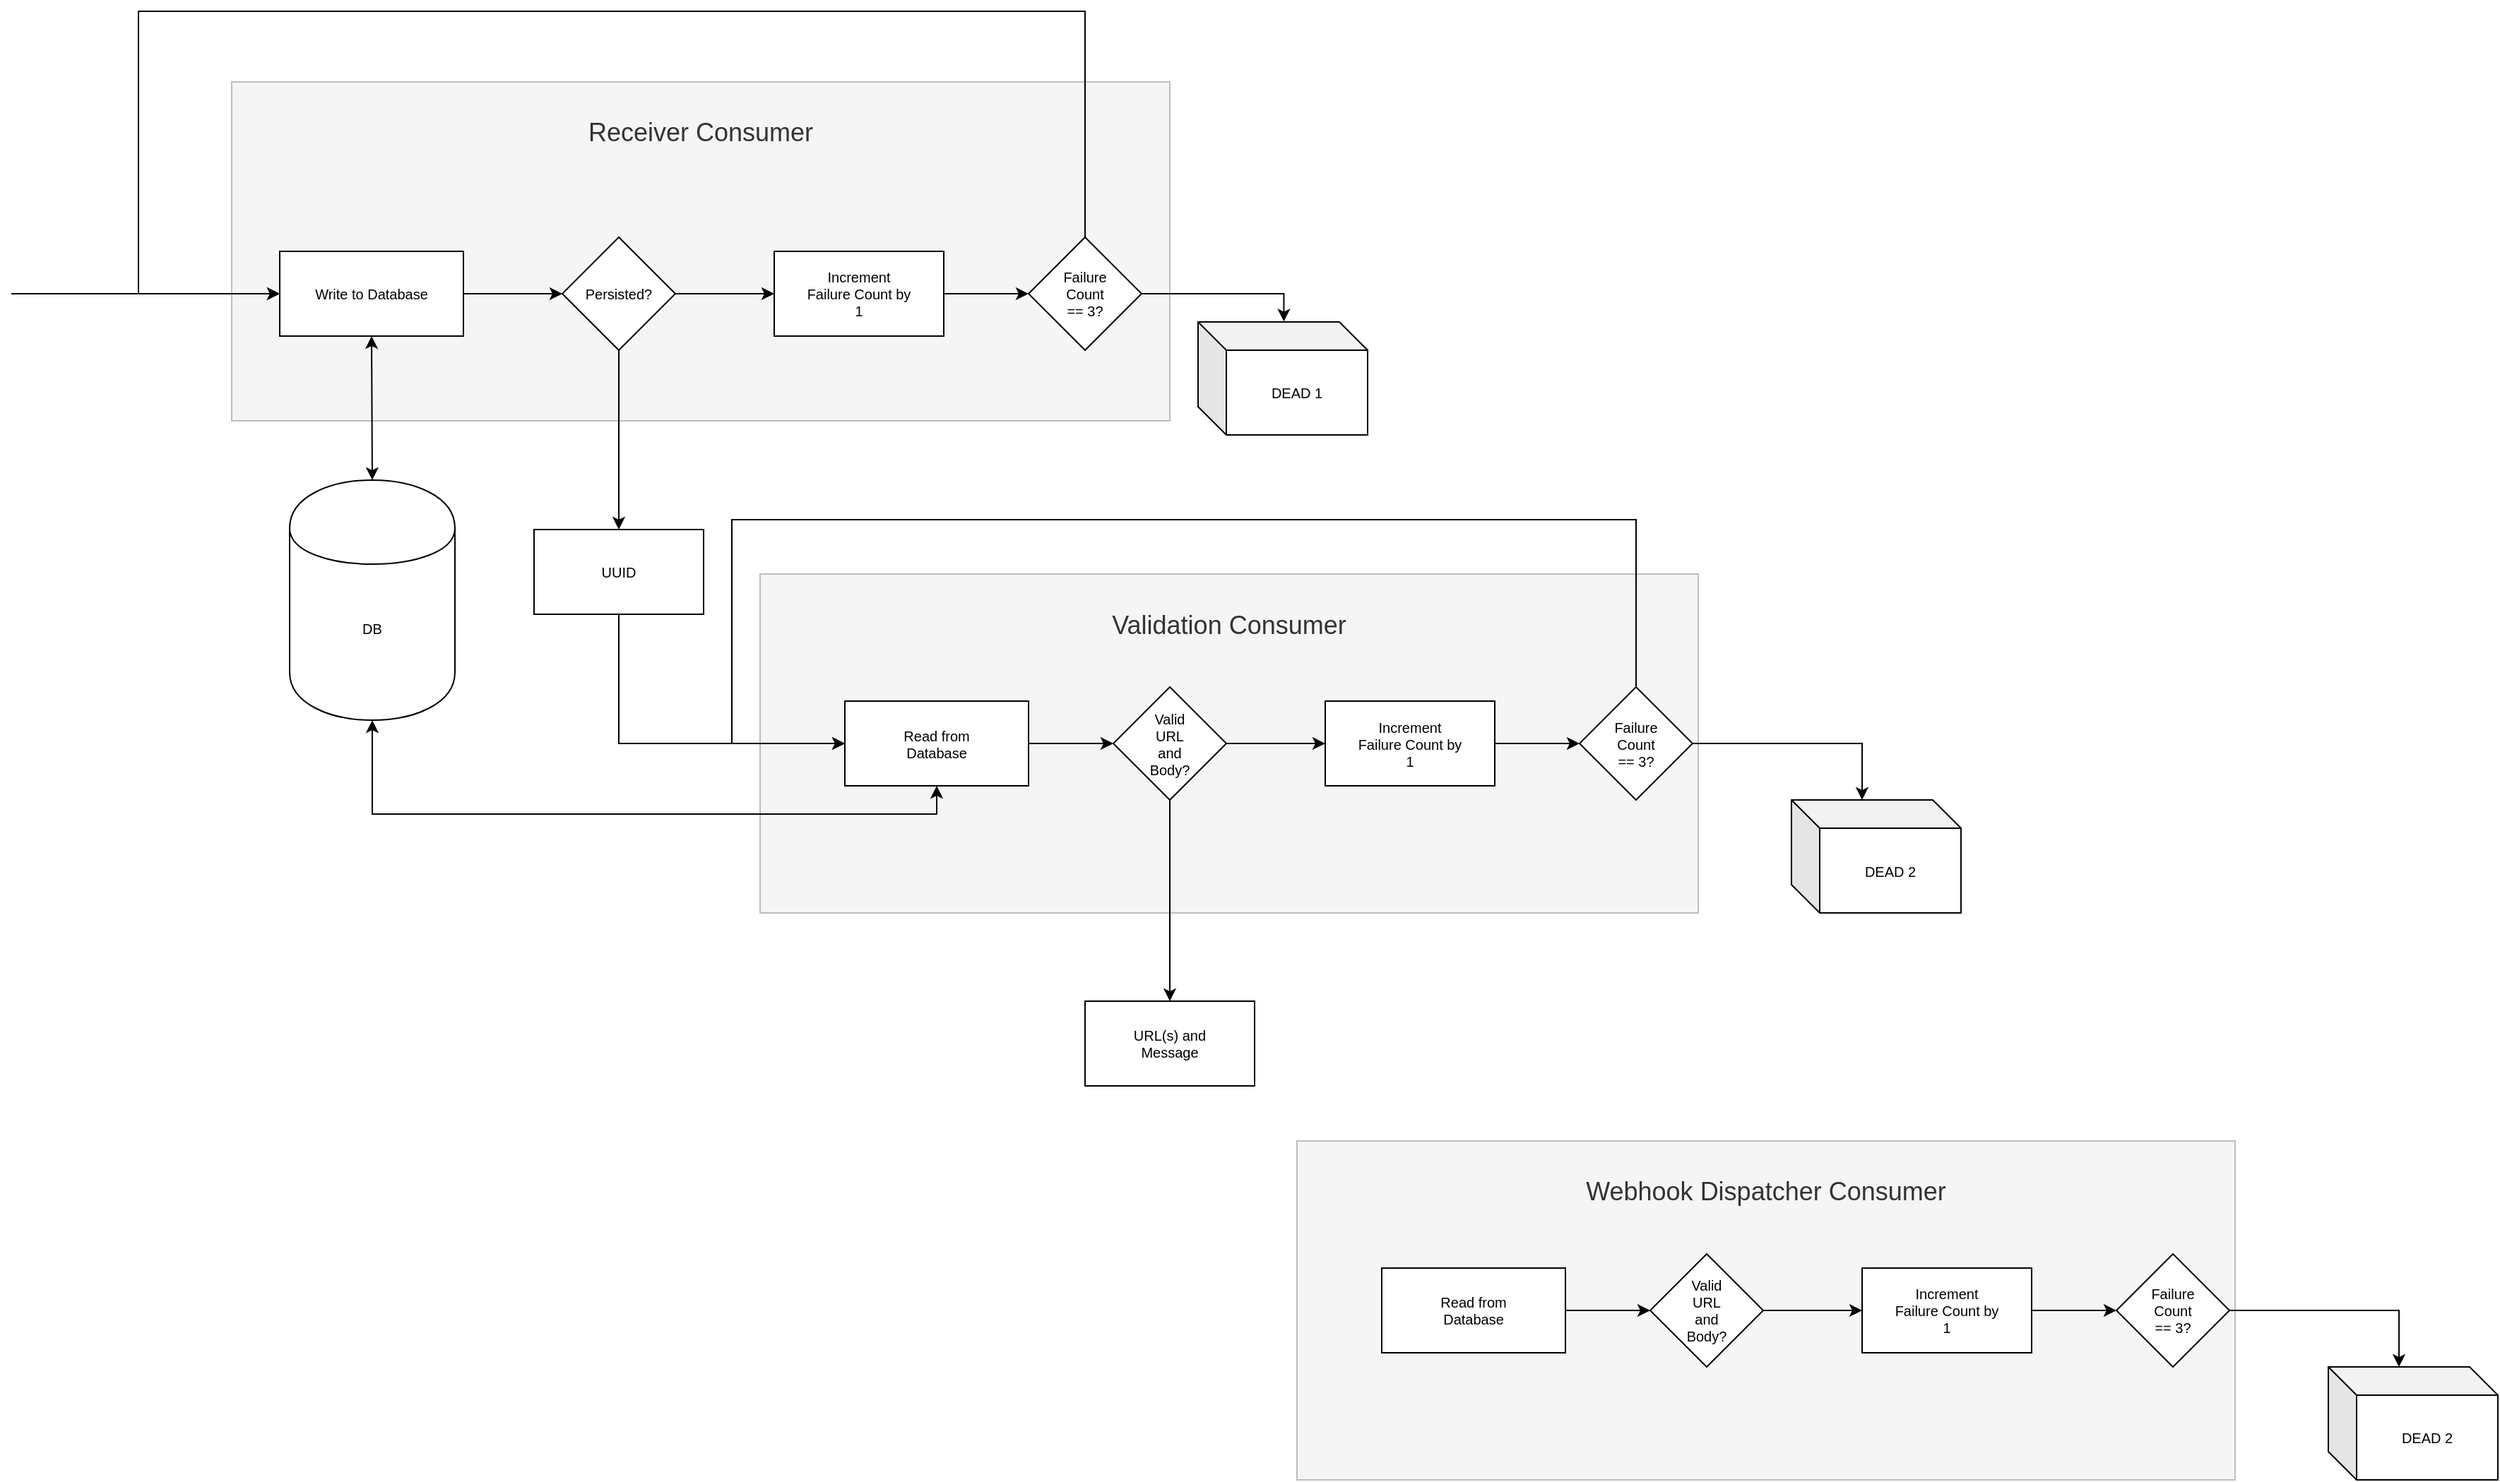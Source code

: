 <mxfile version="10.8.3" type="github"><diagram id="HG0QxTIH9UidWXxI6H0z" name="Page-1"><mxGraphModel dx="1878" dy="1985" grid="1" gridSize="10" guides="1" tooltips="1" connect="1" arrows="1" fold="1" page="1" pageScale="1" pageWidth="850" pageHeight="1100" math="0" shadow="0"><root><mxCell id="0"/><mxCell id="1" parent="0"/><mxCell id="Wyql8I2RwoClUtyMlob9-33" value="&lt;p style=&quot;text-align: right ; line-height: 130% ; font-size: 18px&quot;&gt;Validation Consumer&lt;/p&gt;" style="rounded=0;whiteSpace=wrap;html=1;fontSize=18;verticalAlign=top;fillColor=#f5f5f5;strokeColor=#BDBDBD;fontColor=#333333;" parent="1" vertex="1"><mxGeometry x="390" y="358.5" width="664" height="240" as="geometry"/></mxCell><mxCell id="Wyql8I2RwoClUtyMlob9-28" value="&lt;p style=&quot;text-align: right; line-height: 130%; font-size: 18px;&quot;&gt;Receiver Consumer&lt;/p&gt;" style="rounded=0;whiteSpace=wrap;html=1;fontSize=18;verticalAlign=top;fillColor=#f5f5f5;strokeColor=#BDBDBD;fontColor=#333333;" parent="1" vertex="1"><mxGeometry x="16" y="10" width="664" height="240" as="geometry"/></mxCell><mxCell id="Wyql8I2RwoClUtyMlob9-37" style="edgeStyle=orthogonalEdgeStyle;rounded=0;orthogonalLoop=1;jettySize=auto;html=1;exitX=0.5;exitY=1;exitDx=0;exitDy=0;entryX=0.5;entryY=1;entryDx=0;entryDy=0;fontSize=18;fontColor=#333333;startArrow=classic;startFill=1;" parent="1" source="Wyql8I2RwoClUtyMlob9-2" target="Wyql8I2RwoClUtyMlob9-35" edge="1"><mxGeometry relative="1" as="geometry"/></mxCell><mxCell id="Wyql8I2RwoClUtyMlob9-2" value="DB" style="shape=cylinder;whiteSpace=wrap;html=1;boundedLbl=1;backgroundOutline=1;fontSize=10;spacingRight=12;spacingLeft=12;spacing=12;" parent="1" vertex="1"><mxGeometry x="57" y="292" width="117" height="170" as="geometry"/></mxCell><mxCell id="Wyql8I2RwoClUtyMlob9-11" style="edgeStyle=orthogonalEdgeStyle;rounded=0;orthogonalLoop=1;jettySize=auto;html=1;exitX=1;exitY=0.5;exitDx=0;exitDy=0;fontSize=10;spacingRight=12;spacingLeft=12;spacing=12;" parent="1" source="Wyql8I2RwoClUtyMlob9-3" target="Wyql8I2RwoClUtyMlob9-10" edge="1"><mxGeometry relative="1" as="geometry"/></mxCell><mxCell id="Wyql8I2RwoClUtyMlob9-3" value="Write to Database" style="rounded=0;whiteSpace=wrap;html=1;fontSize=10;spacingRight=12;spacingLeft=12;spacing=12;" parent="1" vertex="1"><mxGeometry x="50" y="130" width="130" height="60" as="geometry"/></mxCell><mxCell id="Wyql8I2RwoClUtyMlob9-34" style="edgeStyle=orthogonalEdgeStyle;rounded=0;orthogonalLoop=1;jettySize=auto;html=1;exitX=0.5;exitY=1;exitDx=0;exitDy=0;entryX=0;entryY=0.5;entryDx=0;entryDy=0;fontSize=18;fontColor=#333333;" parent="1" source="Wyql8I2RwoClUtyMlob9-4" target="Wyql8I2RwoClUtyMlob9-35" edge="1"><mxGeometry relative="1" as="geometry"/></mxCell><mxCell id="Wyql8I2RwoClUtyMlob9-4" value="UUID" style="rounded=0;whiteSpace=wrap;html=1;fontSize=10;spacingRight=12;spacingLeft=12;spacing=12;" parent="1" vertex="1"><mxGeometry x="230" y="327" width="120" height="60" as="geometry"/></mxCell><mxCell id="Wyql8I2RwoClUtyMlob9-12" style="edgeStyle=orthogonalEdgeStyle;rounded=0;orthogonalLoop=1;jettySize=auto;html=1;exitX=0.5;exitY=1;exitDx=0;exitDy=0;fontSize=10;spacingRight=12;spacingLeft=12;spacing=12;" parent="1" source="Wyql8I2RwoClUtyMlob9-10" target="Wyql8I2RwoClUtyMlob9-4" edge="1"><mxGeometry relative="1" as="geometry"/></mxCell><mxCell id="Wyql8I2RwoClUtyMlob9-20" style="edgeStyle=orthogonalEdgeStyle;rounded=0;orthogonalLoop=1;jettySize=auto;html=1;exitX=1;exitY=0.5;exitDx=0;exitDy=0;entryX=0;entryY=0.5;entryDx=0;entryDy=0;fontSize=10;spacingRight=12;spacingLeft=12;spacing=12;" parent="1" source="Wyql8I2RwoClUtyMlob9-10" target="Wyql8I2RwoClUtyMlob9-19" edge="1"><mxGeometry relative="1" as="geometry"/></mxCell><mxCell id="Wyql8I2RwoClUtyMlob9-10" value="Persisted?" style="rhombus;whiteSpace=wrap;html=1;fontSize=10;spacingRight=12;spacingLeft=12;spacing=12;" parent="1" vertex="1"><mxGeometry x="250" y="120" width="80" height="80" as="geometry"/></mxCell><mxCell id="Wyql8I2RwoClUtyMlob9-15" value="" style="endArrow=classic;startArrow=classic;html=1;fontSize=10;spacingRight=12;spacingLeft=12;spacing=12;entryX=0.5;entryY=0;entryDx=0;entryDy=0;" parent="1" target="Wyql8I2RwoClUtyMlob9-2" edge="1"><mxGeometry width="50" height="50" relative="1" as="geometry"><mxPoint x="115" y="190" as="sourcePoint"/><mxPoint x="115" y="350" as="targetPoint"/></mxGeometry></mxCell><mxCell id="Wyql8I2RwoClUtyMlob9-22" style="edgeStyle=orthogonalEdgeStyle;rounded=0;orthogonalLoop=1;jettySize=auto;html=1;exitX=1;exitY=0.5;exitDx=0;exitDy=0;entryX=0;entryY=0.5;entryDx=0;entryDy=0;fontSize=10;spacingRight=12;spacingLeft=12;spacing=12;" parent="1" source="Wyql8I2RwoClUtyMlob9-19" target="Wyql8I2RwoClUtyMlob9-21" edge="1"><mxGeometry relative="1" as="geometry"/></mxCell><mxCell id="Wyql8I2RwoClUtyMlob9-19" value="Increment Failure Count by 1" style="rounded=0;whiteSpace=wrap;html=1;fontSize=10;spacingRight=12;spacingLeft=12;spacing=12;" parent="1" vertex="1"><mxGeometry x="400" y="130" width="120" height="60" as="geometry"/></mxCell><mxCell id="Wyql8I2RwoClUtyMlob9-24" style="edgeStyle=orthogonalEdgeStyle;rounded=0;orthogonalLoop=1;jettySize=auto;html=1;exitX=0.5;exitY=0;exitDx=0;exitDy=0;entryX=0;entryY=0.5;entryDx=0;entryDy=0;fontSize=10;spacingRight=12;spacingLeft=12;spacing=12;" parent="1" source="Wyql8I2RwoClUtyMlob9-21" target="Wyql8I2RwoClUtyMlob9-3" edge="1"><mxGeometry relative="1" as="geometry"><Array as="points"><mxPoint x="620" y="-40"/><mxPoint x="-50" y="-40"/><mxPoint x="-50" y="160"/></Array></mxGeometry></mxCell><mxCell id="Wyql8I2RwoClUtyMlob9-26" style="edgeStyle=orthogonalEdgeStyle;rounded=0;orthogonalLoop=1;jettySize=auto;html=1;exitX=1;exitY=0.5;exitDx=0;exitDy=0;entryX=0.506;entryY=-0.004;entryDx=0;entryDy=0;entryPerimeter=0;fontSize=10;spacingRight=12;spacingLeft=12;spacing=12;" parent="1" source="Wyql8I2RwoClUtyMlob9-21" target="Wyql8I2RwoClUtyMlob9-25" edge="1"><mxGeometry relative="1" as="geometry"/></mxCell><mxCell id="Wyql8I2RwoClUtyMlob9-21" value="Failure Count == 3?" style="rhombus;whiteSpace=wrap;html=1;fontSize=10;spacingRight=12;spacingLeft=12;spacing=12;" parent="1" vertex="1"><mxGeometry x="580" y="120" width="80" height="80" as="geometry"/></mxCell><mxCell id="Wyql8I2RwoClUtyMlob9-25" value="DEAD 1" style="shape=cube;whiteSpace=wrap;html=1;boundedLbl=1;backgroundOutline=1;darkOpacity=0.05;darkOpacity2=0.1;fontSize=10;spacingRight=12;spacingLeft=12;spacing=12;" parent="1" vertex="1"><mxGeometry x="700" y="180" width="120" height="80" as="geometry"/></mxCell><mxCell id="Wyql8I2RwoClUtyMlob9-29" value="" style="endArrow=classic;html=1;fontSize=10;entryX=0;entryY=0.5;entryDx=0;entryDy=0;" parent="1" target="Wyql8I2RwoClUtyMlob9-3" edge="1"><mxGeometry width="50" height="50" relative="1" as="geometry"><mxPoint x="-140" y="160" as="sourcePoint"/><mxPoint x="-90" y="110" as="targetPoint"/></mxGeometry></mxCell><mxCell id="Wyql8I2RwoClUtyMlob9-42" style="edgeStyle=orthogonalEdgeStyle;rounded=0;orthogonalLoop=1;jettySize=auto;html=1;exitX=1;exitY=0.5;exitDx=0;exitDy=0;entryX=0;entryY=0.5;entryDx=0;entryDy=0;startArrow=none;startFill=0;fontSize=18;fontColor=#333333;" parent="1" source="Wyql8I2RwoClUtyMlob9-35" target="Wyql8I2RwoClUtyMlob9-40" edge="1"><mxGeometry relative="1" as="geometry"/></mxCell><mxCell id="Wyql8I2RwoClUtyMlob9-35" value="Read from Database" style="rounded=0;whiteSpace=wrap;html=1;fontSize=10;spacingRight=12;spacingLeft=12;spacing=12;" parent="1" vertex="1"><mxGeometry x="450" y="448.5" width="130" height="60" as="geometry"/></mxCell><mxCell id="z_E8epW7gJSbPzmLfMCL-3" style="edgeStyle=orthogonalEdgeStyle;rounded=0;orthogonalLoop=1;jettySize=auto;html=1;entryX=0.5;entryY=0;entryDx=0;entryDy=0;" edge="1" parent="1" source="Wyql8I2RwoClUtyMlob9-40" target="z_E8epW7gJSbPzmLfMCL-1"><mxGeometry relative="1" as="geometry"/></mxCell><mxCell id="Wyql8I2RwoClUtyMlob9-40" value="Valid URL and Body?" style="rhombus;whiteSpace=wrap;html=1;fontSize=10;spacingRight=12;spacingLeft=12;spacing=12;" parent="1" vertex="1"><mxGeometry x="640" y="438.5" width="80" height="80" as="geometry"/></mxCell><mxCell id="Wyql8I2RwoClUtyMlob9-43" style="edgeStyle=orthogonalEdgeStyle;rounded=0;orthogonalLoop=1;jettySize=auto;html=1;exitX=1;exitY=0.5;exitDx=0;exitDy=0;entryX=0;entryY=0.5;entryDx=0;entryDy=0;fontSize=10;spacingRight=12;spacingLeft=12;spacing=12;" parent="1" source="Wyql8I2RwoClUtyMlob9-40" target="Wyql8I2RwoClUtyMlob9-45" edge="1"><mxGeometry relative="1" as="geometry"><mxPoint x="720" y="478.5" as="sourcePoint"/></mxGeometry></mxCell><mxCell id="Wyql8I2RwoClUtyMlob9-44" style="edgeStyle=orthogonalEdgeStyle;rounded=0;orthogonalLoop=1;jettySize=auto;html=1;exitX=1;exitY=0.5;exitDx=0;exitDy=0;entryX=0;entryY=0.5;entryDx=0;entryDy=0;fontSize=10;spacingRight=12;spacingLeft=12;spacing=12;" parent="1" source="Wyql8I2RwoClUtyMlob9-45" target="Wyql8I2RwoClUtyMlob9-46" edge="1"><mxGeometry relative="1" as="geometry"/></mxCell><mxCell id="Wyql8I2RwoClUtyMlob9-45" value="Increment Failure Count by 1" style="rounded=0;whiteSpace=wrap;html=1;fontSize=10;spacingRight=12;spacingLeft=12;spacing=12;" parent="1" vertex="1"><mxGeometry x="790" y="448.5" width="120" height="60" as="geometry"/></mxCell><mxCell id="Wyql8I2RwoClUtyMlob9-49" style="edgeStyle=orthogonalEdgeStyle;rounded=0;orthogonalLoop=1;jettySize=auto;html=1;exitX=1;exitY=0.5;exitDx=0;exitDy=0;entryX=0;entryY=0;entryDx=50;entryDy=0;entryPerimeter=0;startArrow=none;startFill=0;fontSize=18;fontColor=#333333;" parent="1" source="Wyql8I2RwoClUtyMlob9-46" target="Wyql8I2RwoClUtyMlob9-47" edge="1"><mxGeometry relative="1" as="geometry"/></mxCell><mxCell id="z_E8epW7gJSbPzmLfMCL-2" style="edgeStyle=orthogonalEdgeStyle;rounded=0;orthogonalLoop=1;jettySize=auto;html=1;exitX=0.5;exitY=0;exitDx=0;exitDy=0;entryX=0;entryY=0.5;entryDx=0;entryDy=0;" edge="1" parent="1" source="Wyql8I2RwoClUtyMlob9-46" target="Wyql8I2RwoClUtyMlob9-35"><mxGeometry relative="1" as="geometry"><Array as="points"><mxPoint x="1010" y="320"/><mxPoint x="370" y="320"/><mxPoint x="370" y="479"/></Array></mxGeometry></mxCell><mxCell id="Wyql8I2RwoClUtyMlob9-46" value="Failure Count == 3?" style="rhombus;whiteSpace=wrap;html=1;fontSize=10;spacingRight=12;spacingLeft=12;spacing=12;" parent="1" vertex="1"><mxGeometry x="970" y="438.5" width="80" height="80" as="geometry"/></mxCell><mxCell id="Wyql8I2RwoClUtyMlob9-47" value="DEAD 2" style="shape=cube;whiteSpace=wrap;html=1;boundedLbl=1;backgroundOutline=1;darkOpacity=0.05;darkOpacity2=0.1;fontSize=10;spacingRight=12;spacingLeft=12;spacing=12;" parent="1" vertex="1"><mxGeometry x="1120" y="518.5" width="120" height="80" as="geometry"/></mxCell><mxCell id="z_E8epW7gJSbPzmLfMCL-1" value="URL(s) and Message" style="rounded=0;whiteSpace=wrap;html=1;fontSize=10;spacingRight=12;spacingLeft=12;spacing=12;" vertex="1" parent="1"><mxGeometry x="620" y="661" width="120" height="60" as="geometry"/></mxCell><mxCell id="z_E8epW7gJSbPzmLfMCL-4" value="&lt;p style=&quot;text-align: right ; line-height: 130% ; font-size: 18px&quot;&gt;Webhook Dispatcher Consumer&lt;/p&gt;" style="rounded=0;whiteSpace=wrap;html=1;fontSize=18;verticalAlign=top;fillColor=#f5f5f5;strokeColor=#BDBDBD;fontColor=#333333;" vertex="1" parent="1"><mxGeometry x="770" y="760" width="664" height="240" as="geometry"/></mxCell><mxCell id="z_E8epW7gJSbPzmLfMCL-5" style="edgeStyle=orthogonalEdgeStyle;rounded=0;orthogonalLoop=1;jettySize=auto;html=1;exitX=1;exitY=0.5;exitDx=0;exitDy=0;entryX=0;entryY=0.5;entryDx=0;entryDy=0;startArrow=none;startFill=0;fontSize=18;fontColor=#333333;" edge="1" source="z_E8epW7gJSbPzmLfMCL-6" target="z_E8epW7gJSbPzmLfMCL-7" parent="1"><mxGeometry relative="1" as="geometry"/></mxCell><mxCell id="z_E8epW7gJSbPzmLfMCL-6" value="Read from Database" style="rounded=0;whiteSpace=wrap;html=1;fontSize=10;spacingRight=12;spacingLeft=12;spacing=12;" vertex="1" parent="1"><mxGeometry x="830" y="850" width="130" height="60" as="geometry"/></mxCell><mxCell id="z_E8epW7gJSbPzmLfMCL-7" value="Valid URL and Body?" style="rhombus;whiteSpace=wrap;html=1;fontSize=10;spacingRight=12;spacingLeft=12;spacing=12;" vertex="1" parent="1"><mxGeometry x="1020" y="840" width="80" height="80" as="geometry"/></mxCell><mxCell id="z_E8epW7gJSbPzmLfMCL-8" style="edgeStyle=orthogonalEdgeStyle;rounded=0;orthogonalLoop=1;jettySize=auto;html=1;exitX=1;exitY=0.5;exitDx=0;exitDy=0;entryX=0;entryY=0.5;entryDx=0;entryDy=0;fontSize=10;spacingRight=12;spacingLeft=12;spacing=12;" edge="1" source="z_E8epW7gJSbPzmLfMCL-7" target="z_E8epW7gJSbPzmLfMCL-10" parent="1"><mxGeometry relative="1" as="geometry"><mxPoint x="1100" y="880" as="sourcePoint"/></mxGeometry></mxCell><mxCell id="z_E8epW7gJSbPzmLfMCL-9" style="edgeStyle=orthogonalEdgeStyle;rounded=0;orthogonalLoop=1;jettySize=auto;html=1;exitX=1;exitY=0.5;exitDx=0;exitDy=0;entryX=0;entryY=0.5;entryDx=0;entryDy=0;fontSize=10;spacingRight=12;spacingLeft=12;spacing=12;" edge="1" source="z_E8epW7gJSbPzmLfMCL-10" target="z_E8epW7gJSbPzmLfMCL-12" parent="1"><mxGeometry relative="1" as="geometry"/></mxCell><mxCell id="z_E8epW7gJSbPzmLfMCL-10" value="Increment Failure Count by 1" style="rounded=0;whiteSpace=wrap;html=1;fontSize=10;spacingRight=12;spacingLeft=12;spacing=12;" vertex="1" parent="1"><mxGeometry x="1170" y="850" width="120" height="60" as="geometry"/></mxCell><mxCell id="z_E8epW7gJSbPzmLfMCL-11" style="edgeStyle=orthogonalEdgeStyle;rounded=0;orthogonalLoop=1;jettySize=auto;html=1;exitX=1;exitY=0.5;exitDx=0;exitDy=0;entryX=0;entryY=0;entryDx=50;entryDy=0;entryPerimeter=0;startArrow=none;startFill=0;fontSize=18;fontColor=#333333;" edge="1" source="z_E8epW7gJSbPzmLfMCL-12" target="z_E8epW7gJSbPzmLfMCL-13" parent="1"><mxGeometry relative="1" as="geometry"/></mxCell><mxCell id="z_E8epW7gJSbPzmLfMCL-12" value="Failure Count == 3?" style="rhombus;whiteSpace=wrap;html=1;fontSize=10;spacingRight=12;spacingLeft=12;spacing=12;" vertex="1" parent="1"><mxGeometry x="1350" y="840" width="80" height="80" as="geometry"/></mxCell><mxCell id="z_E8epW7gJSbPzmLfMCL-13" value="DEAD 2" style="shape=cube;whiteSpace=wrap;html=1;boundedLbl=1;backgroundOutline=1;darkOpacity=0.05;darkOpacity2=0.1;fontSize=10;spacingRight=12;spacingLeft=12;spacing=12;" vertex="1" parent="1"><mxGeometry x="1500" y="920" width="120" height="80" as="geometry"/></mxCell></root></mxGraphModel></diagram></mxfile>
